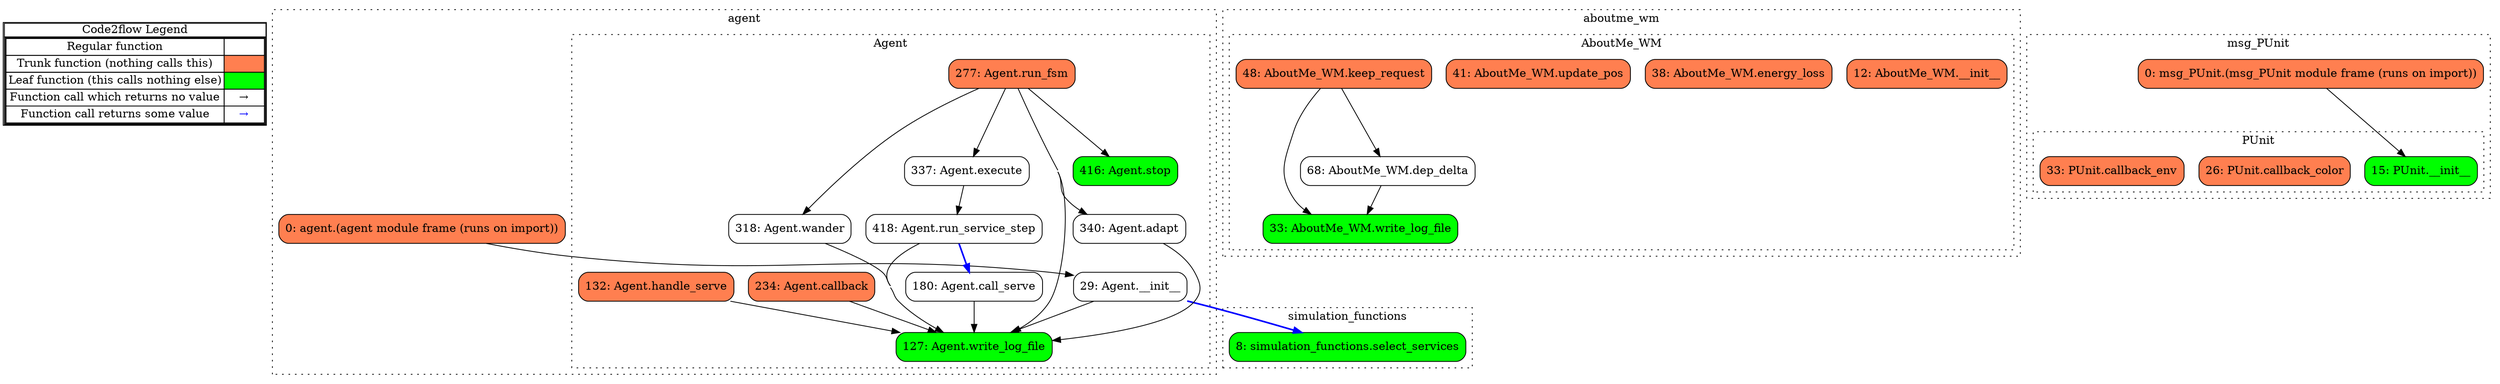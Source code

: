 digraph G {
concentrate = true;
			subgraph legend{
			rank = min;
			label = "legend";
			Legend [shape=none, margin=0, label = <
				<table cellspacing="0" cellpadding="0" border="1"><tr><td>Code2flow Legend</td></tr><tr><td>
				<table cellspacing="0">
				<tr><td>Regular function</td><td width="50px"></td></tr>
				<tr><td>Trunk function (nothing calls this)</td><td bgcolor='coral'></td></tr>
				<tr><td>Leaf function (this calls nothing else)</td><td bgcolor='green'></td></tr>
				<tr><td>Function call which returns no value</td><td>&#8594;</td></tr>
				<tr><td>Function call returns some value</td><td><font color='blue'>&#8594;</font></td></tr>
				</table></td></tr></table>
				>];}node1 [splines=ortho shape = "rect" style = "rounded,filled" fillcolor = "green" label = "8: simulation_functions.select_services" ];
node5 [splines=ortho shape = "rect" style = "rounded,filled" fillcolor = "coral" label = "12: AboutMe_WM.__init__" ];
node6 [splines=ortho shape = "rect" style = "rounded,filled" fillcolor = "green" label = "33: AboutMe_WM.write_log_file" ];
node7 [splines=ortho shape = "rect" style = "rounded,filled" fillcolor = "coral" label = "38: AboutMe_WM.energy_loss" ];
node8 [splines=ortho shape = "rect" style = "rounded,filled" fillcolor = "coral" label = "41: AboutMe_WM.update_pos" ];
node9 [splines=ortho shape = "rect" style = "rounded,filled" fillcolor = "coral" label = "48: AboutMe_WM.keep_request" ];
node10 [splines=ortho shape = "rect" style = "rounded" label = "68: AboutMe_WM.dep_delta" ];
node17 [splines=ortho shape = "rect" style = "rounded,filled" fillcolor = "coral" label = "0: msg_PUnit.(msg_PUnit module frame (runs on import))" ];
node14 [splines=ortho shape = "rect" style = "rounded,filled" fillcolor = "green" label = "15: PUnit.__init__" ];
node15 [splines=ortho shape = "rect" style = "rounded,filled" fillcolor = "coral" label = "26: PUnit.callback_color" ];
node16 [splines=ortho shape = "rect" style = "rounded,filled" fillcolor = "coral" label = "33: PUnit.callback_env" ];
node31 [splines=ortho shape = "rect" style = "rounded,filled" fillcolor = "coral" label = "0: agent.(agent module frame (runs on import))" ];
node20 [splines=ortho shape = "rect" style = "rounded" label = "29: Agent.__init__" ];
node21 [splines=ortho shape = "rect" style = "rounded,filled" fillcolor = "green" label = "127: Agent.write_log_file" ];
node22 [splines=ortho shape = "rect" style = "rounded,filled" fillcolor = "coral" label = "132: Agent.handle_serve" ];
node23 [splines=ortho shape = "rect" style = "rounded" label = "180: Agent.call_serve" ];
node24 [splines=ortho shape = "rect" style = "rounded,filled" fillcolor = "coral" label = "234: Agent.callback" ];
node25 [splines=ortho shape = "rect" style = "rounded,filled" fillcolor = "coral" label = "277: Agent.run_fsm" ];
node26 [splines=ortho shape = "rect" style = "rounded" label = "318: Agent.wander" ];
node27 [splines=ortho shape = "rect" style = "rounded" label = "337: Agent.execute" ];
node28 [splines=ortho shape = "rect" style = "rounded" label = "340: Agent.adapt" ];
node29 [splines=ortho shape = "rect" style = "rounded,filled" fillcolor = "green" label = "416: Agent.stop" ];
node30 [splines=ortho shape = "rect" style = "rounded" label = "418: Agent.run_service_step" ];
node9 -> node6;
node9 -> node10;
node10 -> node6;
node17 -> node14;
node31 -> node20;
node20 -> node1 [color="blue" penwidth="2"];
node20 -> node21;
node22 -> node21;
node23 -> node21;
node24 -> node21;
node25 -> node21;
node25 -> node26;
node25 -> node27;
node25 -> node28;
node25 -> node29;
node26 -> node21;
node27 -> node30;
node28 -> node21;
node30 -> node21;
node30 -> node23 [color="blue" penwidth="2"];
subgraph clustersimulation_functions0{
node1 ;
label="simulation_functions";
style=filled;
color=black;
graph[style=dotted];
};
subgraph clusteraboutme_wm3{
node5 node6 node7 node8 node9 node10 ;
label="aboutme_wm";
style=filled;
color=black;
graph[style=dotted];
subgraph clusterAboutMe_WM4{
node5 node6 node7 node8 node9 node10 ;
label="AboutMe_WM";
style=filled;
color=black;
graph[style=dotted];
}};
subgraph clustermsg_PUnit12{
node17 node14 node15 node16 ;
label="msg_PUnit";
style=filled;
color=black;
graph[style=dotted];
subgraph clusterPUnit13{
node14 node15 node16 ;
label="PUnit";
style=filled;
color=black;
graph[style=dotted];
}};
subgraph clusteragent18{
node31 node20 node21 node22 node23 node24 node25 node26 node27 node28 node29 node30 ;
label="agent";
style=filled;
color=black;
graph[style=dotted];
subgraph clusterAgent19{
node20 node21 node22 node23 node24 node25 node26 node27 node28 node29 node30 ;
label="Agent";
style=filled;
color=black;
graph[style=dotted];
}};
}